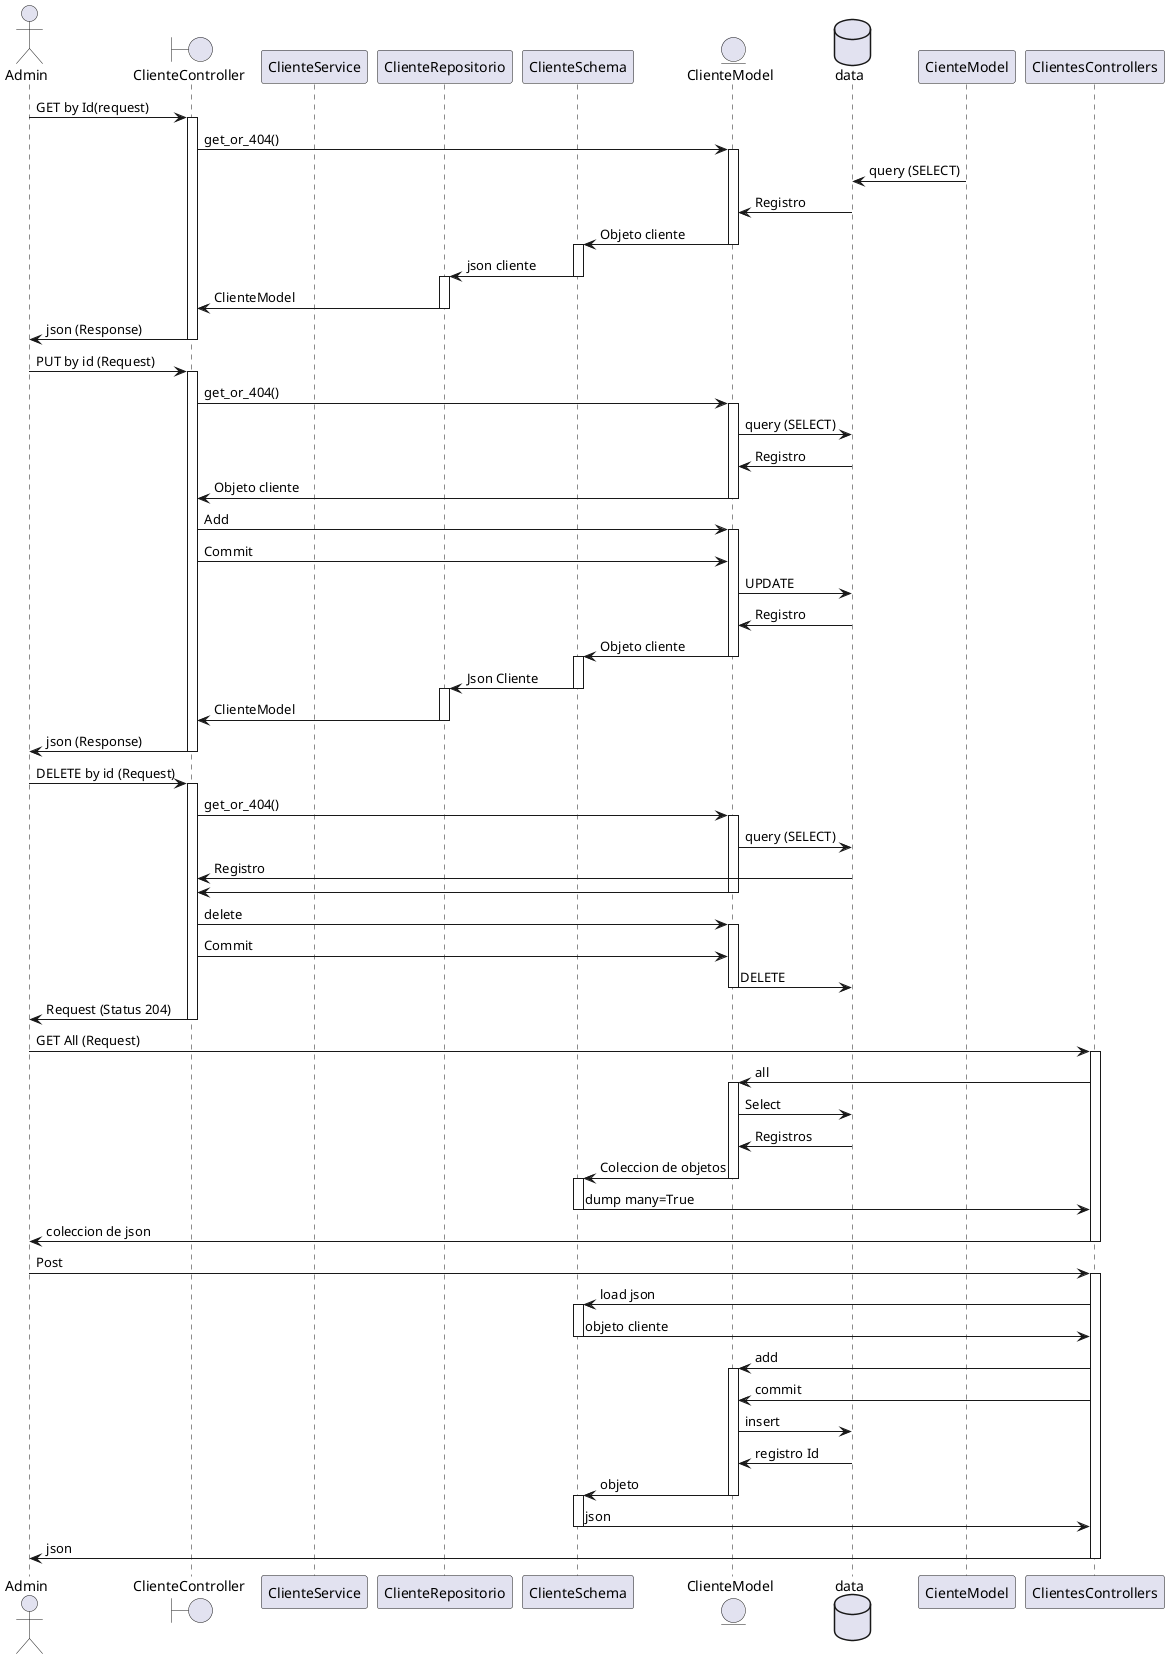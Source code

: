 @startuml

actor Admin
boundary ClienteController
participant ClienteService
participant ClienteRepositorio
participant ClienteSchema
entity ClienteModel
database data


Admin -> ClienteController: GET by Id(request)
activate ClienteController
ClienteController -> ClienteModel: get_or_404()
activate ClienteModel
CienteModel -> data: query (SELECT)
ClienteModel <- data: Registro
ClienteSchema <- ClienteModel: Objeto cliente
deactivate ClienteModel
activate ClienteSchema
ClienteRepositorio <- ClienteSchema: json cliente
deactivate ClienteSchema
activate ClienteRepositorio
ClienteController <- ClienteRepositorio: ClienteModel
deactivate ClienteRepositorio
Admin <- ClienteController: json (Response)
deactivate ClienteController


Admin -> ClienteController: PUT by id (Request)
activate ClienteController
ClienteController -> ClienteModel: get_or_404()
activate ClienteModel
ClienteModel -> data: query (SELECT)
ClienteModel <- data: Registro
ClienteController <-ClienteModel: Objeto cliente
deactivate ClienteModel
ClienteController -> ClienteModel: Add
activate ClienteModel
ClienteController -> ClienteModel: Commit
ClienteModel -> data: UPDATE
ClienteModel <- data: Registro
ClienteSchema <- ClienteModel: Objeto cliente
deactivate ClienteModel
activate ClienteSchema
ClienteRepositorio <- ClienteSchema: Json Cliente
deactivate ClienteSchema
activate ClienteRepositorio
ClienteController <- ClienteRepositorio: ClienteModel
deactivate ClienteRepositorio
Admin <- ClienteController: json (Response)
deactivate ClienteController

Admin -> ClienteController: DELETE by id (Request)
activate ClienteController
ClienteController -> ClienteModel: get_or_404()

activate ClienteModel
ClienteModel -> data: query (SELECT)
ClienteController <- data: Registro
ClienteController <- ClienteModel
deactivate ClienteModel
ClienteController -> ClienteModel: delete
activate ClienteModel
ClienteController -> ClienteModel: Commit
ClienteModel -> data: DELETE 
deactivate ClienteModel
Admin <- ClienteController: Request (Status 204)
deactivate ClienteController

Admin -> ClientesControllers: GET All (Request)
activate ClientesControllers
ClientesControllers -> ClienteModel: all
activate ClienteModel
ClienteModel -> data: Select
ClienteModel <- data: Registros
ClienteSchema <- ClienteModel: Coleccion de objetos
deactivate ClienteModel
activate ClienteSchema
ClientesControllers <- ClienteSchema: dump many=True
deactivate ClienteSchema
Admin <- ClientesControllers: coleccion de json
deactivate ClientesControllers

Admin -> ClientesControllers: Post 
activate ClientesControllers
ClientesControllers -> ClienteSchema: load json
activate ClienteSchema
ClientesControllers <- ClienteSchema: objeto cliente
deactivate ClienteSchema
ClientesControllers -> ClienteModel: add
activate ClienteModel
ClientesControllers -> ClienteModel: commit
ClienteModel -> data: insert
ClienteModel <- data: registro Id
ClienteSchema <- ClienteModel: objeto
deactivate ClienteModel
activate ClienteSchema
ClientesControllers <- ClienteSchema: json
deactivate ClienteSchema
Admin <- ClientesControllers: json
deactivate ClientesControllers

@enduml

